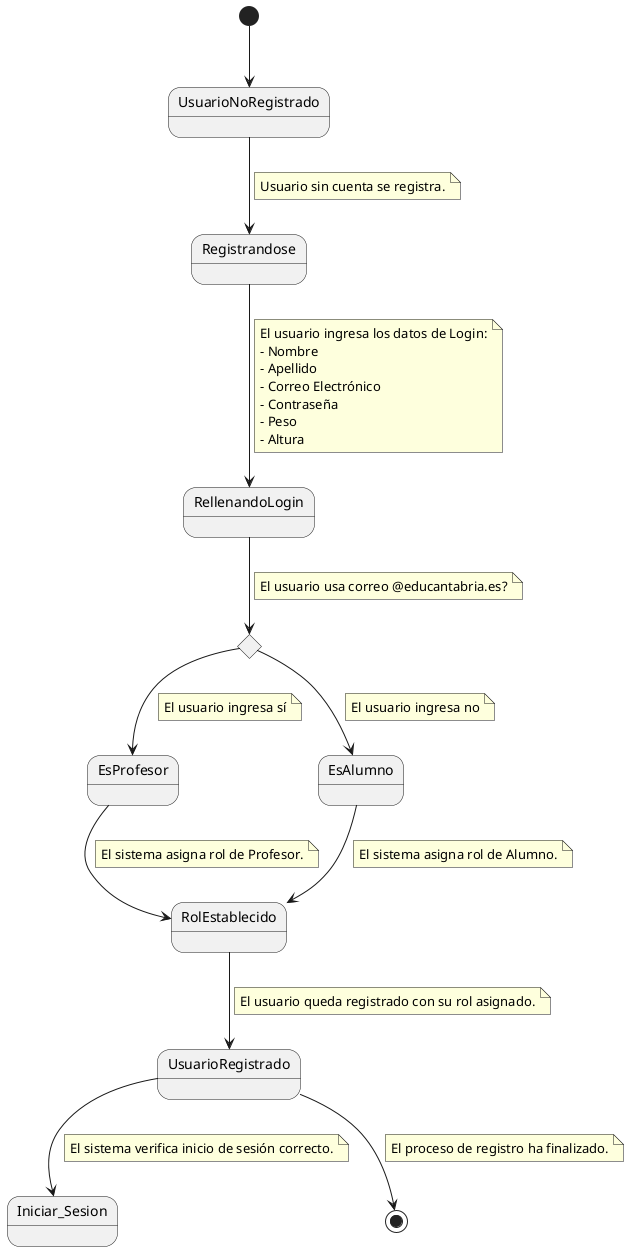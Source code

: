 @startuml

  [*] --> UsuarioNoRegistrado
  UsuarioNoRegistrado --> Registrandose
  note on link
    Usuario sin cuenta se registra.
  end note


  Registrandose --> RellenandoLogin
  note on link
    El usuario ingresa los datos de Login:
    - Nombre
    - Apellido
    - Correo Electrónico
    - Contraseña
    - Peso
    - Altura
  end note

  state rombo <<choice>>
  RellenandoLogin --> rombo
  note on link
    El usuario usa correo @educantabria.es?
  end note

  rombo --> EsProfesor
  note on link
    El usuario ingresa sí
  end note

  rombo --> EsAlumno
  note on link
    El usuario ingresa no
  end note

  EsAlumno --> RolEstablecido
  note on link
    El sistema asigna rol de Alumno.
  end note

  EsProfesor --> RolEstablecido
  note on link
    El sistema asigna rol de Profesor.
  end note

  RolEstablecido --> UsuarioRegistrado
  note on link
    El usuario queda registrado con su rol asignado.
  end note



  UsuarioRegistrado --> Iniciar_Sesion
  note on link
    El sistema verifica inicio de sesión correcto.
  end note

  UsuarioRegistrado --> [*]
  note on link
    El proceso de registro ha finalizado.
  end note


@enduml